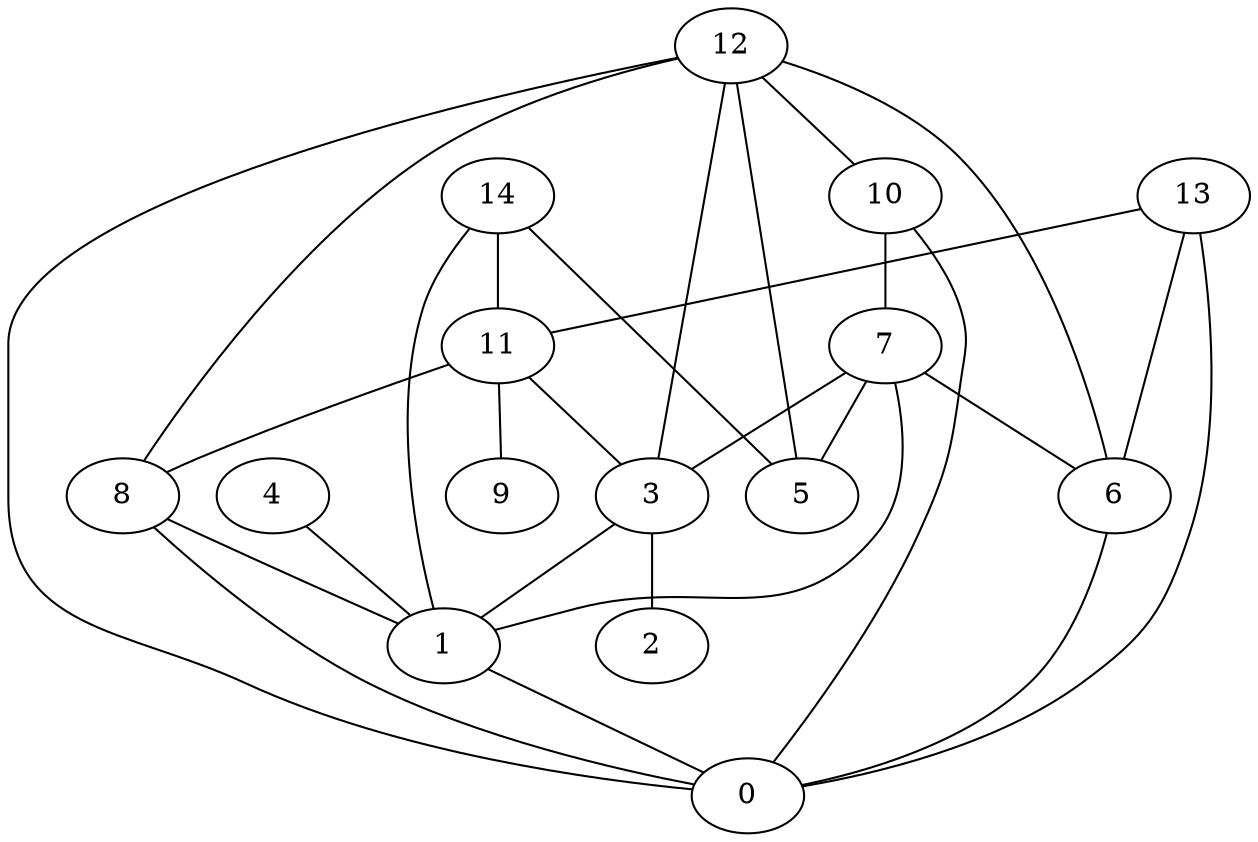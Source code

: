 digraph "sensornet-topology" {
label = "";
rankdir="BT";"0"->"1" [arrowhead = "both"] 
"0"->"6" [arrowhead = "both"] 
"0"->"8" [arrowhead = "both"] 
"0"->"10" [arrowhead = "both"] 
"0"->"12" [arrowhead = "both"] 
"0"->"13" [arrowhead = "both"] 
"1"->"3" [arrowhead = "both"] 
"1"->"4" [arrowhead = "both"] 
"1"->"7" [arrowhead = "both"] 
"1"->"8" [arrowhead = "both"] 
"1"->"14" [arrowhead = "both"] 
"2"->"3" [arrowhead = "both"] 
"3"->"7" [arrowhead = "both"] 
"3"->"11" [arrowhead = "both"] 
"3"->"12" [arrowhead = "both"] 
"5"->"7" [arrowhead = "both"] 
"5"->"12" [arrowhead = "both"] 
"5"->"14" [arrowhead = "both"] 
"6"->"7" [arrowhead = "both"] 
"6"->"12" [arrowhead = "both"] 
"6"->"13" [arrowhead = "both"] 
"7"->"10" [arrowhead = "both"] 
"8"->"11" [arrowhead = "both"] 
"8"->"12" [arrowhead = "both"] 
"9"->"11" [arrowhead = "both"] 
"10"->"12" [arrowhead = "both"] 
"11"->"13" [arrowhead = "both"] 
"11"->"14" [arrowhead = "both"] 
}